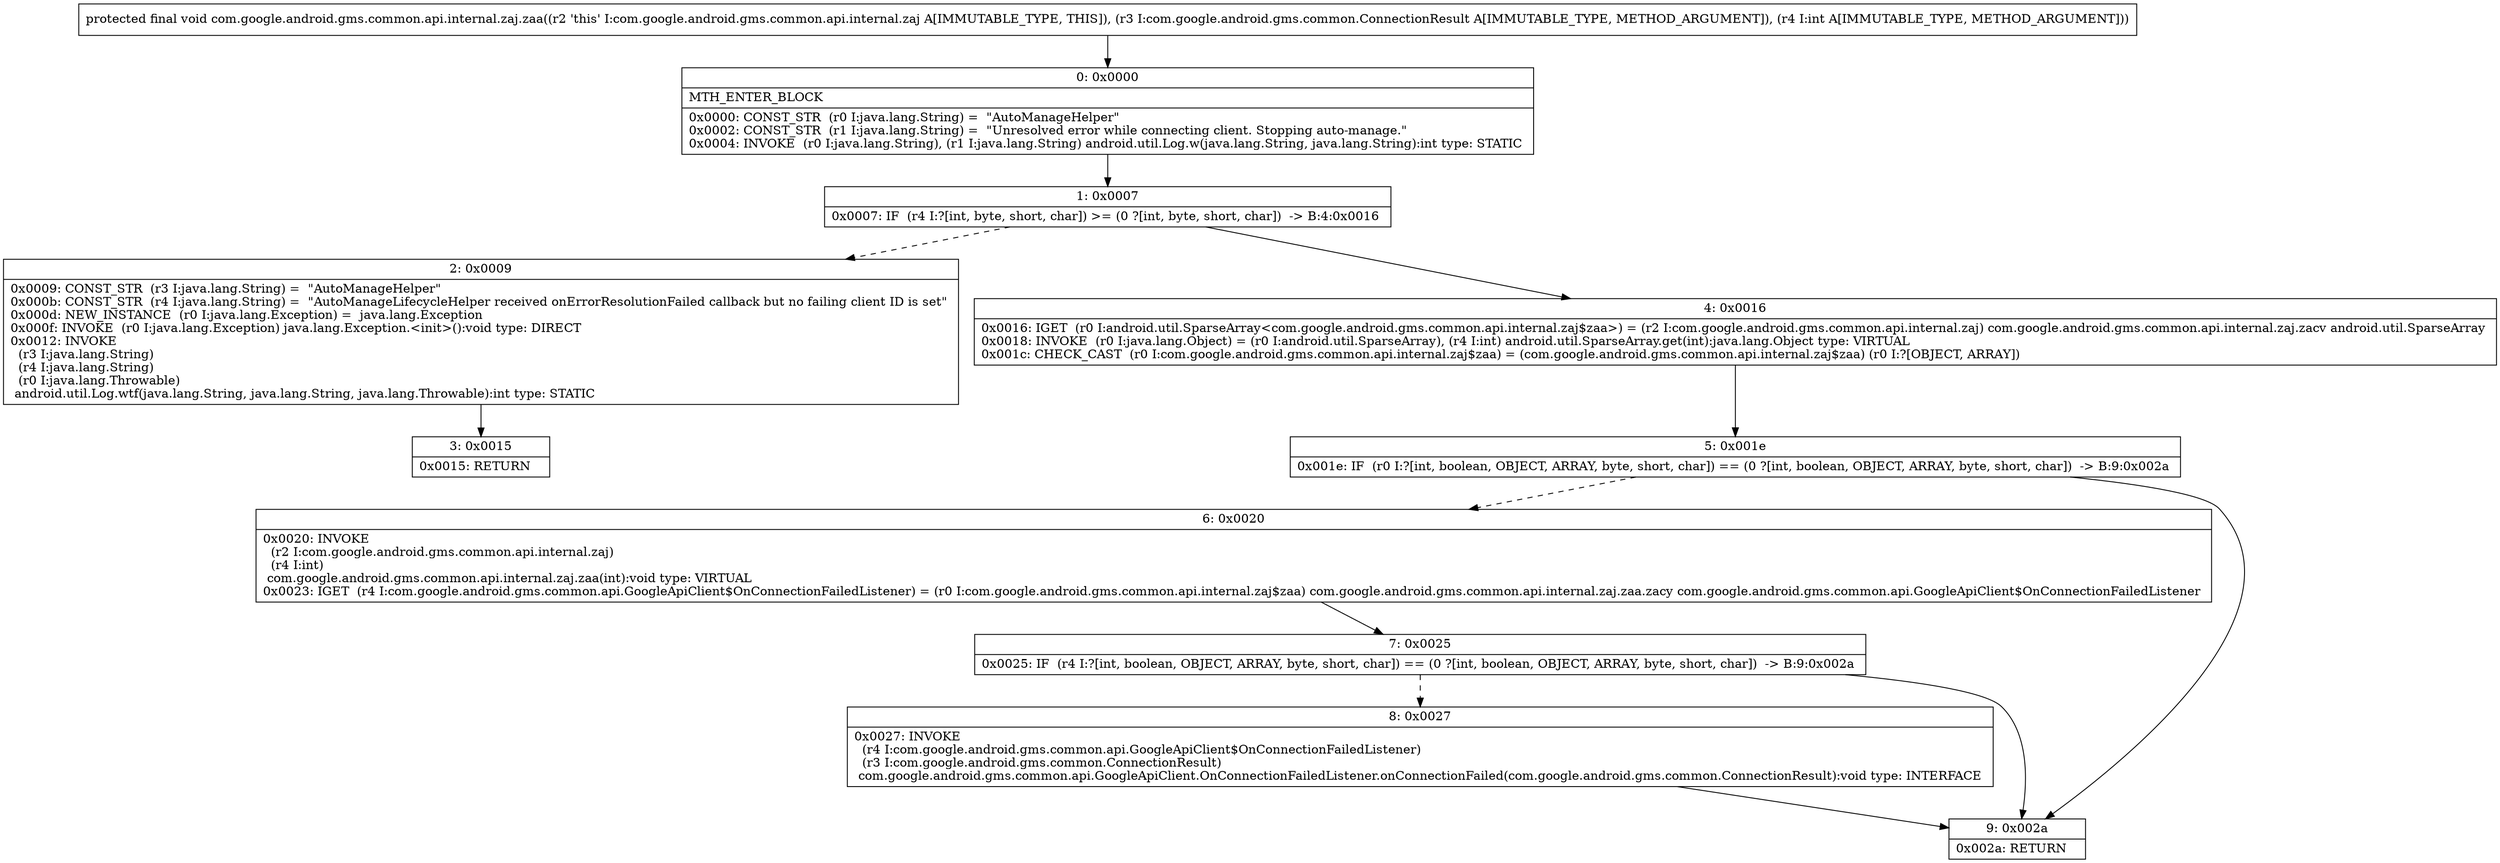 digraph "CFG forcom.google.android.gms.common.api.internal.zaj.zaa(Lcom\/google\/android\/gms\/common\/ConnectionResult;I)V" {
Node_0 [shape=record,label="{0\:\ 0x0000|MTH_ENTER_BLOCK\l|0x0000: CONST_STR  (r0 I:java.lang.String) =  \"AutoManageHelper\" \l0x0002: CONST_STR  (r1 I:java.lang.String) =  \"Unresolved error while connecting client. Stopping auto\-manage.\" \l0x0004: INVOKE  (r0 I:java.lang.String), (r1 I:java.lang.String) android.util.Log.w(java.lang.String, java.lang.String):int type: STATIC \l}"];
Node_1 [shape=record,label="{1\:\ 0x0007|0x0007: IF  (r4 I:?[int, byte, short, char]) \>= (0 ?[int, byte, short, char])  \-\> B:4:0x0016 \l}"];
Node_2 [shape=record,label="{2\:\ 0x0009|0x0009: CONST_STR  (r3 I:java.lang.String) =  \"AutoManageHelper\" \l0x000b: CONST_STR  (r4 I:java.lang.String) =  \"AutoManageLifecycleHelper received onErrorResolutionFailed callback but no failing client ID is set\" \l0x000d: NEW_INSTANCE  (r0 I:java.lang.Exception) =  java.lang.Exception \l0x000f: INVOKE  (r0 I:java.lang.Exception) java.lang.Exception.\<init\>():void type: DIRECT \l0x0012: INVOKE  \l  (r3 I:java.lang.String)\l  (r4 I:java.lang.String)\l  (r0 I:java.lang.Throwable)\l android.util.Log.wtf(java.lang.String, java.lang.String, java.lang.Throwable):int type: STATIC \l}"];
Node_3 [shape=record,label="{3\:\ 0x0015|0x0015: RETURN   \l}"];
Node_4 [shape=record,label="{4\:\ 0x0016|0x0016: IGET  (r0 I:android.util.SparseArray\<com.google.android.gms.common.api.internal.zaj$zaa\>) = (r2 I:com.google.android.gms.common.api.internal.zaj) com.google.android.gms.common.api.internal.zaj.zacv android.util.SparseArray \l0x0018: INVOKE  (r0 I:java.lang.Object) = (r0 I:android.util.SparseArray), (r4 I:int) android.util.SparseArray.get(int):java.lang.Object type: VIRTUAL \l0x001c: CHECK_CAST  (r0 I:com.google.android.gms.common.api.internal.zaj$zaa) = (com.google.android.gms.common.api.internal.zaj$zaa) (r0 I:?[OBJECT, ARRAY]) \l}"];
Node_5 [shape=record,label="{5\:\ 0x001e|0x001e: IF  (r0 I:?[int, boolean, OBJECT, ARRAY, byte, short, char]) == (0 ?[int, boolean, OBJECT, ARRAY, byte, short, char])  \-\> B:9:0x002a \l}"];
Node_6 [shape=record,label="{6\:\ 0x0020|0x0020: INVOKE  \l  (r2 I:com.google.android.gms.common.api.internal.zaj)\l  (r4 I:int)\l com.google.android.gms.common.api.internal.zaj.zaa(int):void type: VIRTUAL \l0x0023: IGET  (r4 I:com.google.android.gms.common.api.GoogleApiClient$OnConnectionFailedListener) = (r0 I:com.google.android.gms.common.api.internal.zaj$zaa) com.google.android.gms.common.api.internal.zaj.zaa.zacy com.google.android.gms.common.api.GoogleApiClient$OnConnectionFailedListener \l}"];
Node_7 [shape=record,label="{7\:\ 0x0025|0x0025: IF  (r4 I:?[int, boolean, OBJECT, ARRAY, byte, short, char]) == (0 ?[int, boolean, OBJECT, ARRAY, byte, short, char])  \-\> B:9:0x002a \l}"];
Node_8 [shape=record,label="{8\:\ 0x0027|0x0027: INVOKE  \l  (r4 I:com.google.android.gms.common.api.GoogleApiClient$OnConnectionFailedListener)\l  (r3 I:com.google.android.gms.common.ConnectionResult)\l com.google.android.gms.common.api.GoogleApiClient.OnConnectionFailedListener.onConnectionFailed(com.google.android.gms.common.ConnectionResult):void type: INTERFACE \l}"];
Node_9 [shape=record,label="{9\:\ 0x002a|0x002a: RETURN   \l}"];
MethodNode[shape=record,label="{protected final void com.google.android.gms.common.api.internal.zaj.zaa((r2 'this' I:com.google.android.gms.common.api.internal.zaj A[IMMUTABLE_TYPE, THIS]), (r3 I:com.google.android.gms.common.ConnectionResult A[IMMUTABLE_TYPE, METHOD_ARGUMENT]), (r4 I:int A[IMMUTABLE_TYPE, METHOD_ARGUMENT])) }"];
MethodNode -> Node_0;
Node_0 -> Node_1;
Node_1 -> Node_2[style=dashed];
Node_1 -> Node_4;
Node_2 -> Node_3;
Node_4 -> Node_5;
Node_5 -> Node_6[style=dashed];
Node_5 -> Node_9;
Node_6 -> Node_7;
Node_7 -> Node_8[style=dashed];
Node_7 -> Node_9;
Node_8 -> Node_9;
}

